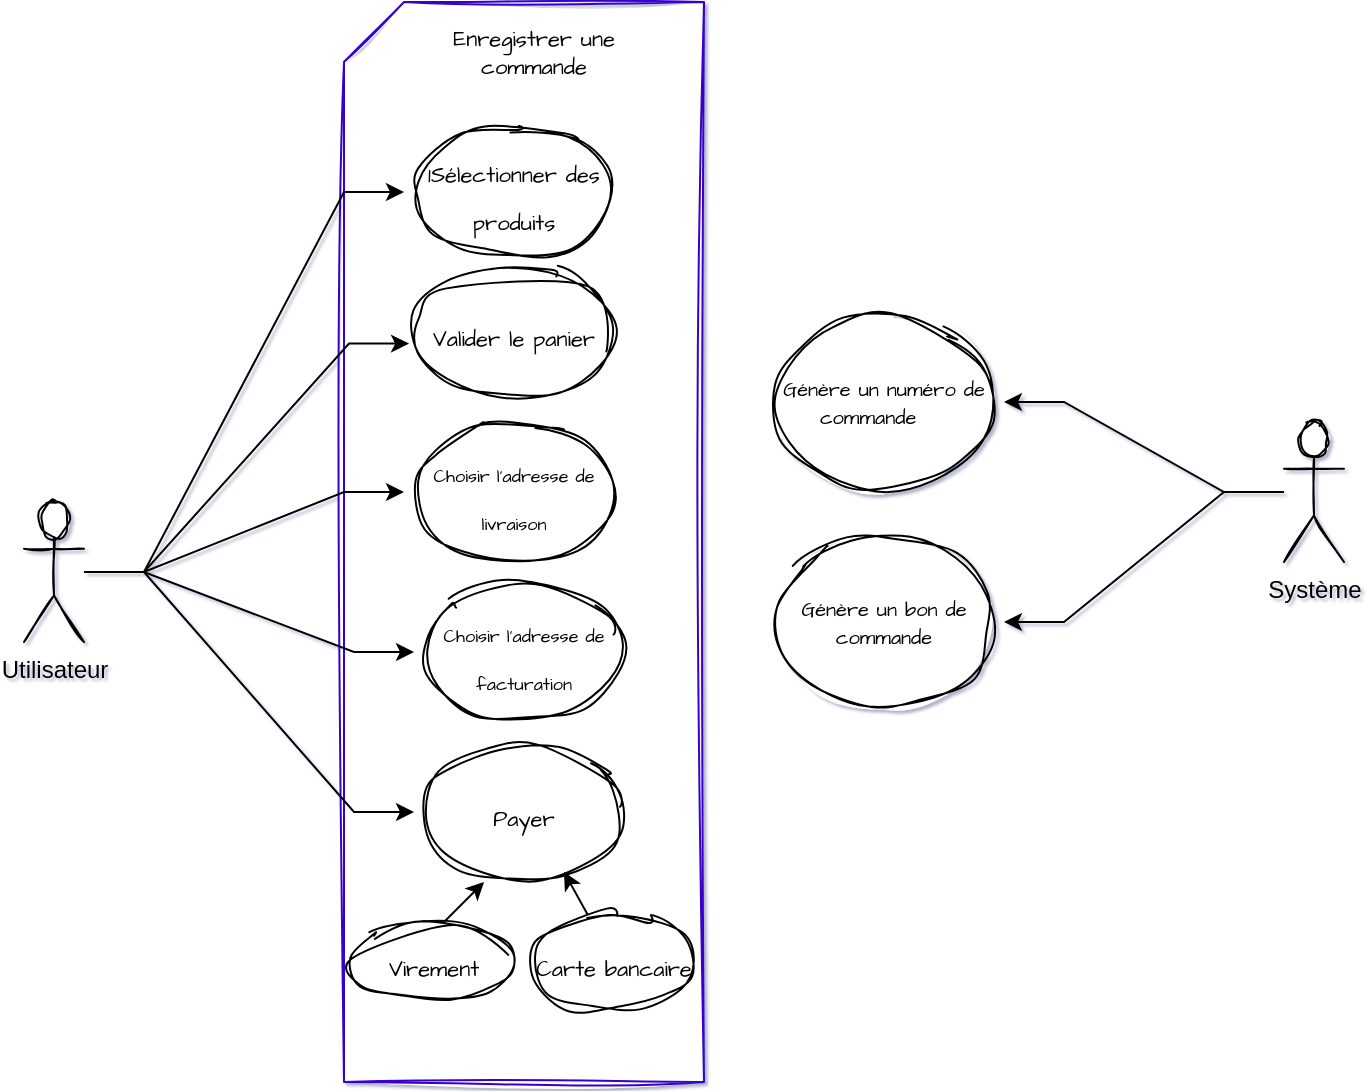 <mxfile version="20.5.3" type="embed"><diagram id="IJEdTG_1g50z3ue5o5ka" name="Page-1"><mxGraphModel dx="732" dy="1694" grid="1" gridSize="10" guides="1" tooltips="1" connect="1" arrows="1" fold="1" page="1" pageScale="1" pageWidth="827" pageHeight="1169" math="0" shadow="1"><root><mxCell id="0"/><mxCell id="1" parent="0"/><mxCell id="11" value="" style="shape=card;whiteSpace=wrap;html=1;sketch=1;hachureGap=4;jiggle=2;fontFamily=Architects Daughter;fontSource=https%3A%2F%2Ffonts.googleapis.com%2Fcss%3Ffamily%3DArchitects%2BDaughter;fontSize=20;fillColor=default;fontColor=#ffffff;strokeColor=#3700CC;gradientColor=none;gradientDirection=radial;" parent="1" vertex="1"><mxGeometry x="190" y="-160" width="180" height="540" as="geometry"/></mxCell><mxCell id="44" style="edgeStyle=entityRelationEdgeStyle;rounded=0;orthogonalLoop=1;jettySize=auto;html=1;fontSize=10;" edge="1" parent="1" source="2" target="12"><mxGeometry relative="1" as="geometry"/></mxCell><mxCell id="45" style="edgeStyle=entityRelationEdgeStyle;rounded=0;orthogonalLoop=1;jettySize=auto;html=1;entryX=0.023;entryY=0.583;entryDx=0;entryDy=0;entryPerimeter=0;fontSize=10;" edge="1" parent="1" source="2" target="13"><mxGeometry relative="1" as="geometry"/></mxCell><mxCell id="46" style="edgeStyle=entityRelationEdgeStyle;rounded=0;orthogonalLoop=1;jettySize=auto;html=1;fontSize=10;" edge="1" parent="1" source="2" target="16"><mxGeometry relative="1" as="geometry"/></mxCell><mxCell id="47" style="edgeStyle=entityRelationEdgeStyle;rounded=0;orthogonalLoop=1;jettySize=auto;html=1;entryX=0;entryY=0.5;entryDx=0;entryDy=0;fontSize=10;" edge="1" parent="1" source="2" target="15"><mxGeometry relative="1" as="geometry"/></mxCell><mxCell id="48" style="edgeStyle=entityRelationEdgeStyle;rounded=0;orthogonalLoop=1;jettySize=auto;html=1;entryX=0;entryY=0.5;entryDx=0;entryDy=0;fontSize=10;" edge="1" parent="1" source="2" target="31"><mxGeometry relative="1" as="geometry"/></mxCell><mxCell id="2" value="Utilisateur&lt;br&gt;" style="shape=umlActor;verticalLabelPosition=bottom;verticalAlign=top;html=1;sketch=1;rounded=1;" parent="1" vertex="1"><mxGeometry x="30" y="90" width="30" height="70" as="geometry"/></mxCell><mxCell id="12" value="&lt;font style=&quot;font-size: 11px;&quot;&gt;1Sélectionner des produits&lt;/font&gt;" style="ellipse;whiteSpace=wrap;html=1;sketch=1;hachureGap=4;jiggle=2;fontFamily=Architects Daughter;fontSource=https%3A%2F%2Ffonts.googleapis.com%2Fcss%3Ffamily%3DArchitects%2BDaughter;fontSize=20;" parent="1" vertex="1"><mxGeometry x="220" y="-100" width="110" height="70" as="geometry"/></mxCell><mxCell id="13" value="&lt;font style=&quot;font-size: 11px;&quot;&gt;Valider le panier&lt;/font&gt;" style="ellipse;whiteSpace=wrap;html=1;sketch=1;hachureGap=4;jiggle=2;fontFamily=Architects Daughter;fontSource=https%3A%2F%2Ffonts.googleapis.com%2Fcss%3Ffamily%3DArchitects%2BDaughter;fontSize=20;" parent="1" vertex="1"><mxGeometry x="220" y="-30" width="110" height="70" as="geometry"/></mxCell><mxCell id="15" value="&lt;font style=&quot;font-size: 9px;&quot;&gt;Choisir l'adresse de facturation&lt;/font&gt;" style="ellipse;whiteSpace=wrap;html=1;sketch=1;hachureGap=4;jiggle=2;fontFamily=Architects Daughter;fontSource=https%3A%2F%2Ffonts.googleapis.com%2Fcss%3Ffamily%3DArchitects%2BDaughter;fontSize=20;" parent="1" vertex="1"><mxGeometry x="225" y="130" width="110" height="70" as="geometry"/></mxCell><mxCell id="16" value="&lt;font style=&quot;font-size: 9px;&quot;&gt;Choisir l'adresse de livraison&lt;/font&gt;" style="ellipse;whiteSpace=wrap;html=1;sketch=1;hachureGap=4;jiggle=2;fontFamily=Architects Daughter;fontSource=https%3A%2F%2Ffonts.googleapis.com%2Fcss%3Ffamily%3DArchitects%2BDaughter;fontSize=20;" parent="1" vertex="1"><mxGeometry x="220" y="50" width="110" height="70" as="geometry"/></mxCell><mxCell id="24" value="Enregistrer une commande" style="text;html=1;strokeColor=none;fillColor=none;align=center;verticalAlign=middle;whiteSpace=wrap;rounded=0;sketch=1;hachureGap=4;jiggle=2;fontFamily=Architects Daughter;fontSource=https%3A%2F%2Ffonts.googleapis.com%2Fcss%3Ffamily%3DArchitects%2BDaughter;fontSize=11;" parent="1" vertex="1"><mxGeometry x="220" y="-150" width="130" height="30" as="geometry"/></mxCell><mxCell id="41" style="edgeStyle=entityRelationEdgeStyle;rounded=0;orthogonalLoop=1;jettySize=auto;html=1;entryX=1;entryY=0.5;entryDx=0;entryDy=0;fontSize=10;" edge="1" parent="1" source="28" target="39"><mxGeometry relative="1" as="geometry"/></mxCell><mxCell id="42" style="edgeStyle=entityRelationEdgeStyle;rounded=0;orthogonalLoop=1;jettySize=auto;html=1;fontSize=10;" edge="1" parent="1" source="28" target="40"><mxGeometry relative="1" as="geometry"/></mxCell><mxCell id="28" value="Système" style="shape=umlActor;verticalLabelPosition=bottom;verticalAlign=top;html=1;sketch=1;rounded=1;" parent="1" vertex="1"><mxGeometry x="660" y="50" width="30" height="70" as="geometry"/></mxCell><mxCell id="31" value="&lt;font style=&quot;font-size: 11px;&quot;&gt;Payer&lt;br&gt;&lt;/font&gt;" style="ellipse;whiteSpace=wrap;html=1;sketch=1;hachureGap=4;jiggle=2;fontFamily=Architects Daughter;fontSource=https%3A%2F%2Ffonts.googleapis.com%2Fcss%3Ffamily%3DArchitects%2BDaughter;fontSize=20;" parent="1" vertex="1"><mxGeometry x="225" y="210" width="110" height="70" as="geometry"/></mxCell><mxCell id="33" value="&lt;font style=&quot;font-size: 11px;&quot;&gt;Carte bancaire&lt;br&gt;&lt;/font&gt;" style="ellipse;whiteSpace=wrap;html=1;sketch=1;hachureGap=4;jiggle=2;fontFamily=Architects Daughter;fontSource=https%3A%2F%2Ffonts.googleapis.com%2Fcss%3Ffamily%3DArchitects%2BDaughter;fontSize=20;" parent="1" vertex="1"><mxGeometry x="280" y="295" width="90" height="50" as="geometry"/></mxCell><mxCell id="34" value="&lt;font style=&quot;font-size: 11px;&quot;&gt;Virement&lt;br&gt;&lt;/font&gt;" style="ellipse;whiteSpace=wrap;html=1;sketch=1;hachureGap=4;jiggle=2;fontFamily=Architects Daughter;fontSource=https%3A%2F%2Ffonts.googleapis.com%2Fcss%3Ffamily%3DArchitects%2BDaughter;fontSize=20;" parent="1" vertex="1"><mxGeometry x="190" y="300" width="90" height="40" as="geometry"/></mxCell><mxCell id="36" value="" style="endArrow=classic;html=1;rounded=0;" parent="1" edge="1"><mxGeometry width="50" height="50" relative="1" as="geometry"><mxPoint x="240" y="300" as="sourcePoint"/><mxPoint x="260" y="280" as="targetPoint"/></mxGeometry></mxCell><mxCell id="37" value="" style="endArrow=classic;html=1;rounded=0;" parent="1" source="33" edge="1"><mxGeometry width="50" height="50" relative="1" as="geometry"><mxPoint x="280.0" y="295.0" as="sourcePoint"/><mxPoint x="300.0" y="275.0" as="targetPoint"/></mxGeometry></mxCell><mxCell id="39" value="&lt;p style=&quot;line-height: 140%; font-size: 10px;&quot;&gt;&lt;font style=&quot;font-size: 10px;&quot;&gt;Génère un numéro de commande&lt;span style=&quot;white-space: pre;&quot;&gt;&#9;&lt;/span&gt;&lt;/font&gt;&lt;/p&gt;" style="ellipse;whiteSpace=wrap;html=1;sketch=1;hachureGap=4;jiggle=2;fontFamily=Architects Daughter;fontSource=https%3A%2F%2Ffonts.googleapis.com%2Fcss%3Ffamily%3DArchitects%2BDaughter;fontSize=20;" vertex="1" parent="1"><mxGeometry x="400" width="120" height="80" as="geometry"/></mxCell><mxCell id="40" value="&lt;p style=&quot;line-height: 140%; font-size: 10px;&quot;&gt;Génère un bon de commande&lt;/p&gt;" style="ellipse;whiteSpace=wrap;html=1;sketch=1;hachureGap=4;jiggle=2;fontFamily=Architects Daughter;fontSource=https%3A%2F%2Ffonts.googleapis.com%2Fcss%3Ffamily%3DArchitects%2BDaughter;fontSize=20;" vertex="1" parent="1"><mxGeometry x="400" y="110" width="120" height="80" as="geometry"/></mxCell></root></mxGraphModel></diagram></mxfile>